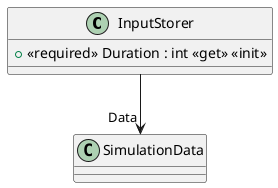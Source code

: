 @startuml
class InputStorer {
    + <<required>> Duration : int <<get>> <<init>>
}
InputStorer --> "Data" SimulationData
@enduml
